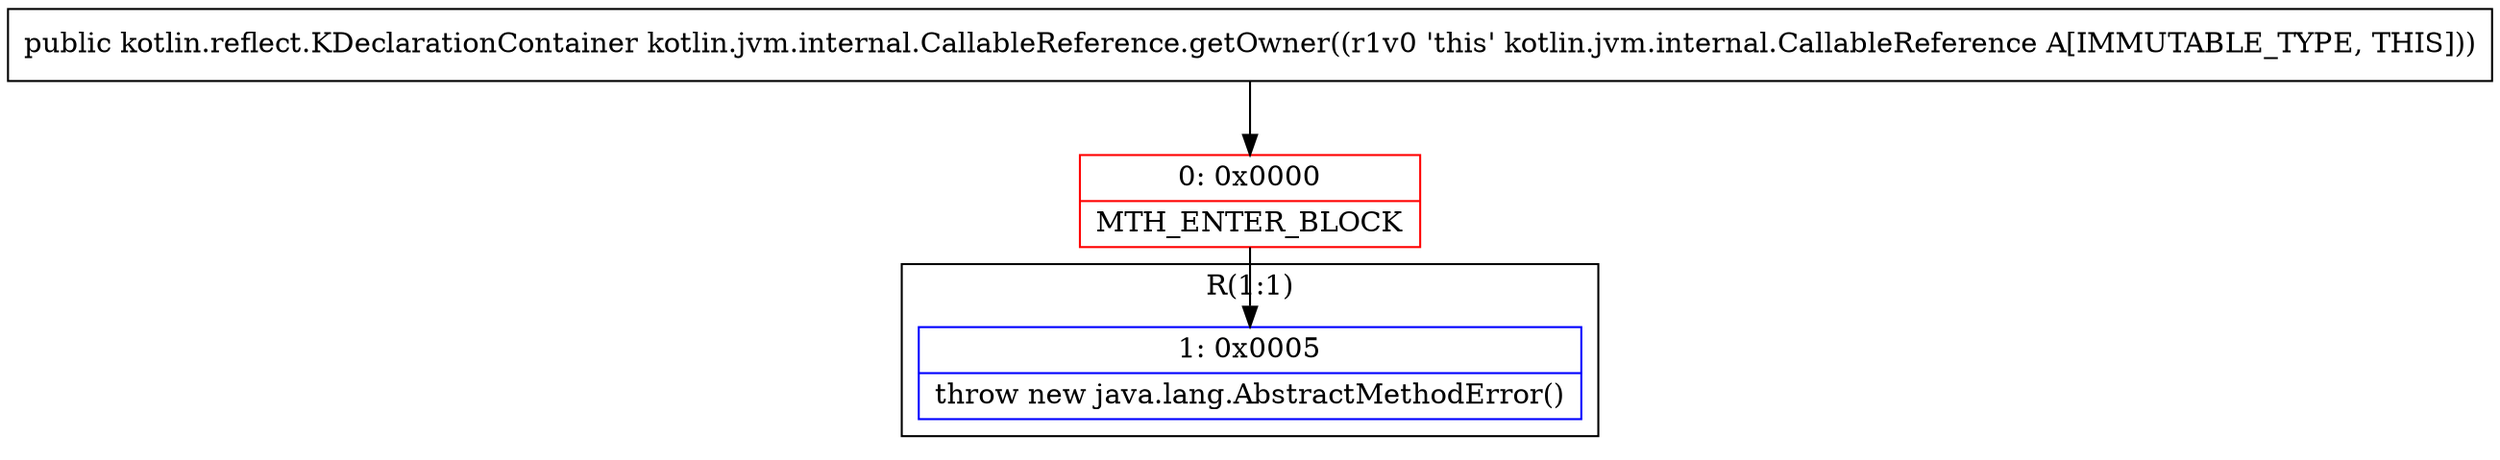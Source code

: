 digraph "CFG forkotlin.jvm.internal.CallableReference.getOwner()Lkotlin\/reflect\/KDeclarationContainer;" {
subgraph cluster_Region_1904825298 {
label = "R(1:1)";
node [shape=record,color=blue];
Node_1 [shape=record,label="{1\:\ 0x0005|throw new java.lang.AbstractMethodError()\l}"];
}
Node_0 [shape=record,color=red,label="{0\:\ 0x0000|MTH_ENTER_BLOCK\l}"];
MethodNode[shape=record,label="{public kotlin.reflect.KDeclarationContainer kotlin.jvm.internal.CallableReference.getOwner((r1v0 'this' kotlin.jvm.internal.CallableReference A[IMMUTABLE_TYPE, THIS])) }"];
MethodNode -> Node_0;
Node_0 -> Node_1;
}

